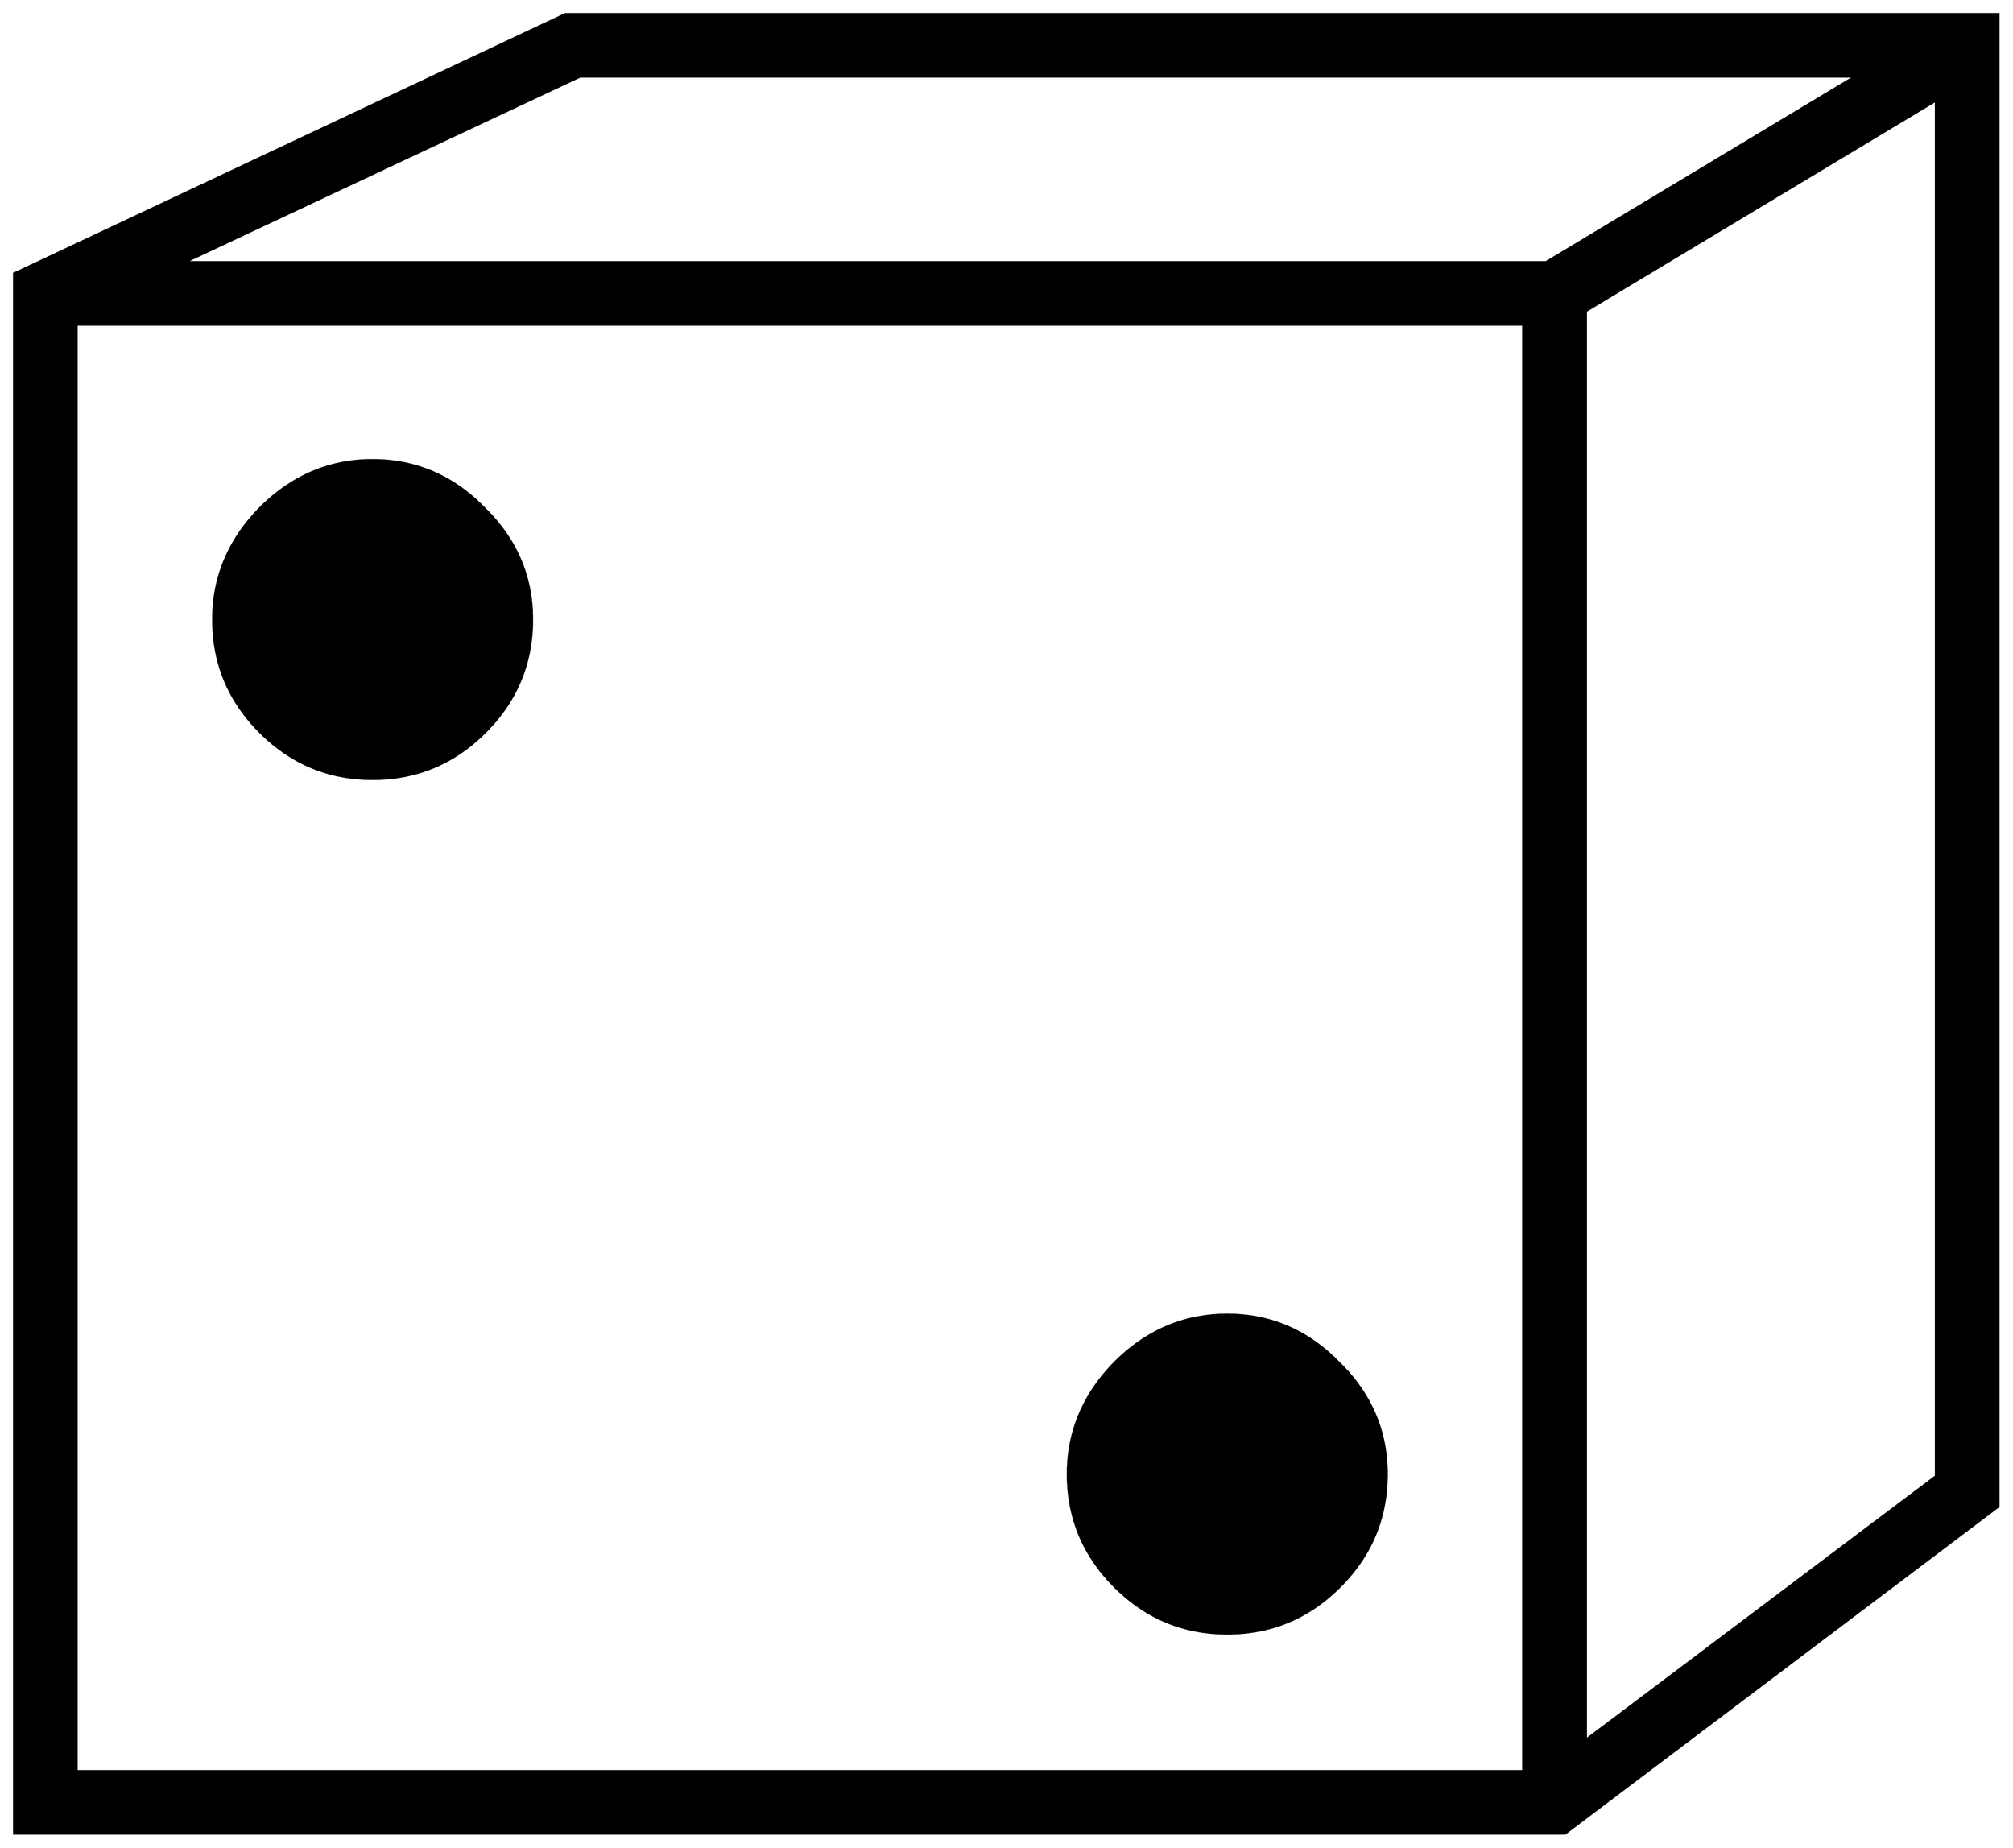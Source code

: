 


\begin{tikzpicture}[y=0.80pt, x=0.80pt, yscale=-1.0, xscale=1.0, inner sep=0pt, outer sep=0pt]
\begin{scope}[shift={(100.0,1706.0)},nonzero rule]
  \path[draw=.,fill=.,line width=1.600pt] (1976.0,-23.0) --
    (1560.0,291.0) -- (72.0,291.0) -- (72.0,-1206.0) --
    (601.0,-1455.0) -- (1976.0,-1455.0) -- (1976.0,-23.0) --
    cycle(1838.0,-1395.0) -- (615.0,-1395.0) -- (236.0,-1217.0)
    -- (1542.0,-1217.0) -- (1838.0,-1395.0) --
    cycle(1916.0,-52.0) -- (1916.0,-1372.0) -- (1580.0,-1170.0)
    -- (1580.0,201.0) -- (1916.0,-52.0) -- cycle(1520.0,231.0)
    -- (1520.0,-1157.0) -- (132.0,-1157.0) -- (132.0,231.0) --
    (1520.0,231.0) -- cycle(569.0,-874.0) .. controls
    (569.0,-832.0) and (554.0,-796.0) .. (524.0,-766.0) ..
    controls (494.0,-736.0) and (458.0,-721.0) .. (416.0,-721.0)
    .. controls (374.0,-721.0) and (338.0,-736.0) ..
    (308.0,-766.0) .. controls (278.0,-796.0) and (263.0,-832.0)
    .. (263.0,-874.0) .. controls (263.0,-914.667) and
    (278.0,-950.333) .. (308.0,-981.0) .. controls (338.667,-1011.667)
    and (374.667,-1027.0) .. (416.0,-1027.0) .. controls
    (457.333,-1027.0) and (493.0,-1011.667) .. (523.0,-981.0) ..
    controls (553.667,-951.0) and (569.0,-915.333) .. (569.0,-874.0)
    -- cycle(1389.0,-54.0) .. controls (1389.0,-12.0) and
    (1374.0,24.0) .. (1344.0,54.0) .. controls (1314.0,84.0) and
    (1278.0,99.0) .. (1236.0,99.0) .. controls (1194.0,99.0) and
    (1158.0,84.0) .. (1128.0,54.0) .. controls (1098.0,24.0) and
    (1083.0,-12.0) .. (1083.0,-54.0) .. controls (1083.0,-94.667)
    and (1098.0,-130.333) .. (1128.0,-161.0) .. controls
    (1158.667,-191.667) and (1194.667,-207.0) .. (1236.0,-207.0) ..
    controls (1277.333,-207.0) and (1313.0,-191.667) ..
    (1343.0,-161.0) .. controls (1373.667,-131.0) and
    (1389.0,-95.333) .. (1389.0,-54.0) -- cycle;
\end{scope}

\end{tikzpicture}

